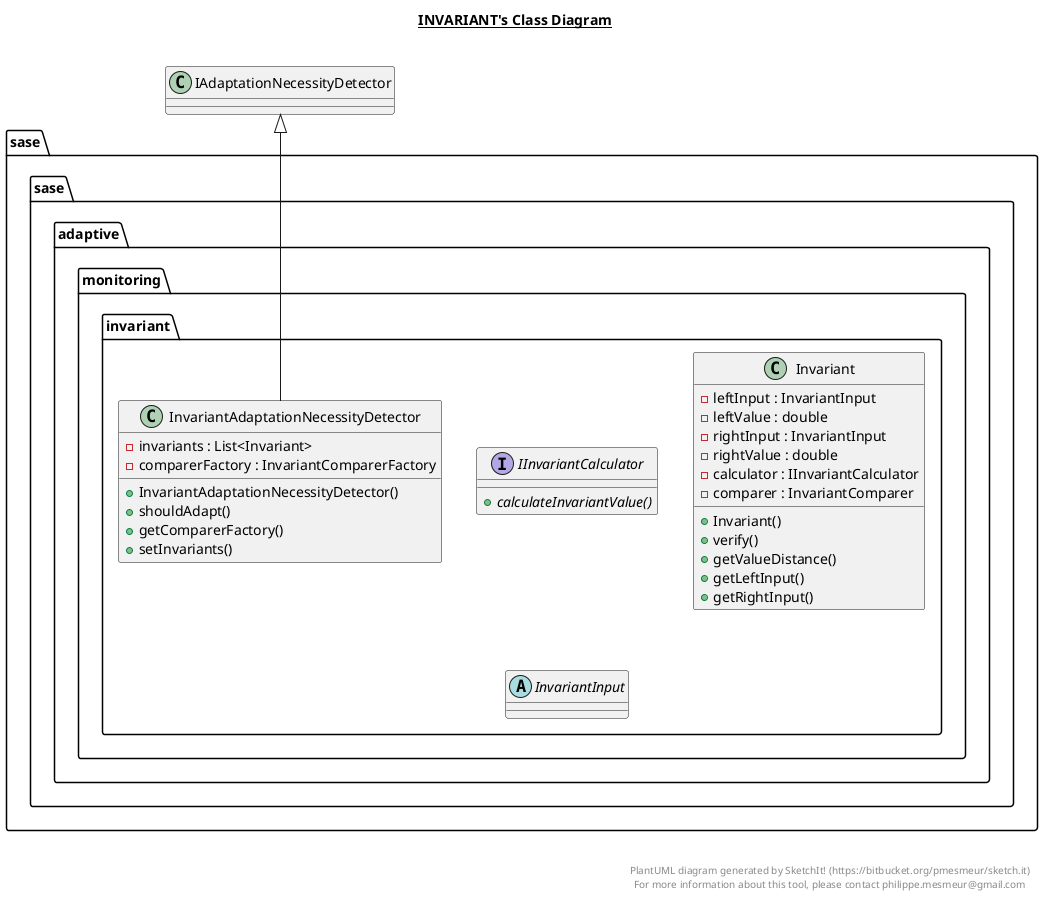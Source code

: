 @startuml

title __INVARIANT's Class Diagram__\n

  package sase.sase.adaptive.monitoring {
    package sase.sase.adaptive.monitoring.invariant {
      interface IInvariantCalculator {
          {abstract} + calculateInvariantValue()
      }
    }
  }
  

  package sase.sase.adaptive.monitoring {
    package sase.sase.adaptive.monitoring.invariant {
      class Invariant {
          - leftInput : InvariantInput
          - leftValue : double
          - rightInput : InvariantInput
          - rightValue : double
          - calculator : IInvariantCalculator
          - comparer : InvariantComparer
          + Invariant()
          + verify()
          + getValueDistance()
          + getLeftInput()
          + getRightInput()
      }
    }
  }
  

  package sase.sase.adaptive.monitoring {
    package sase.sase.adaptive.monitoring.invariant {
      class InvariantAdaptationNecessityDetector {
          - invariants : List<Invariant>
          - comparerFactory : InvariantComparerFactory
          + InvariantAdaptationNecessityDetector()
          + shouldAdapt()
          + getComparerFactory()
          + setInvariants()
      }
    }
  }
  

  package sase.sase.adaptive.monitoring {
    package sase.sase.adaptive.monitoring.invariant {
      abstract class InvariantInput {
      }
    }
  }
  

  InvariantAdaptationNecessityDetector -up-|> IAdaptationNecessityDetector


right footer


PlantUML diagram generated by SketchIt! (https://bitbucket.org/pmesmeur/sketch.it)
For more information about this tool, please contact philippe.mesmeur@gmail.com
endfooter

@enduml
